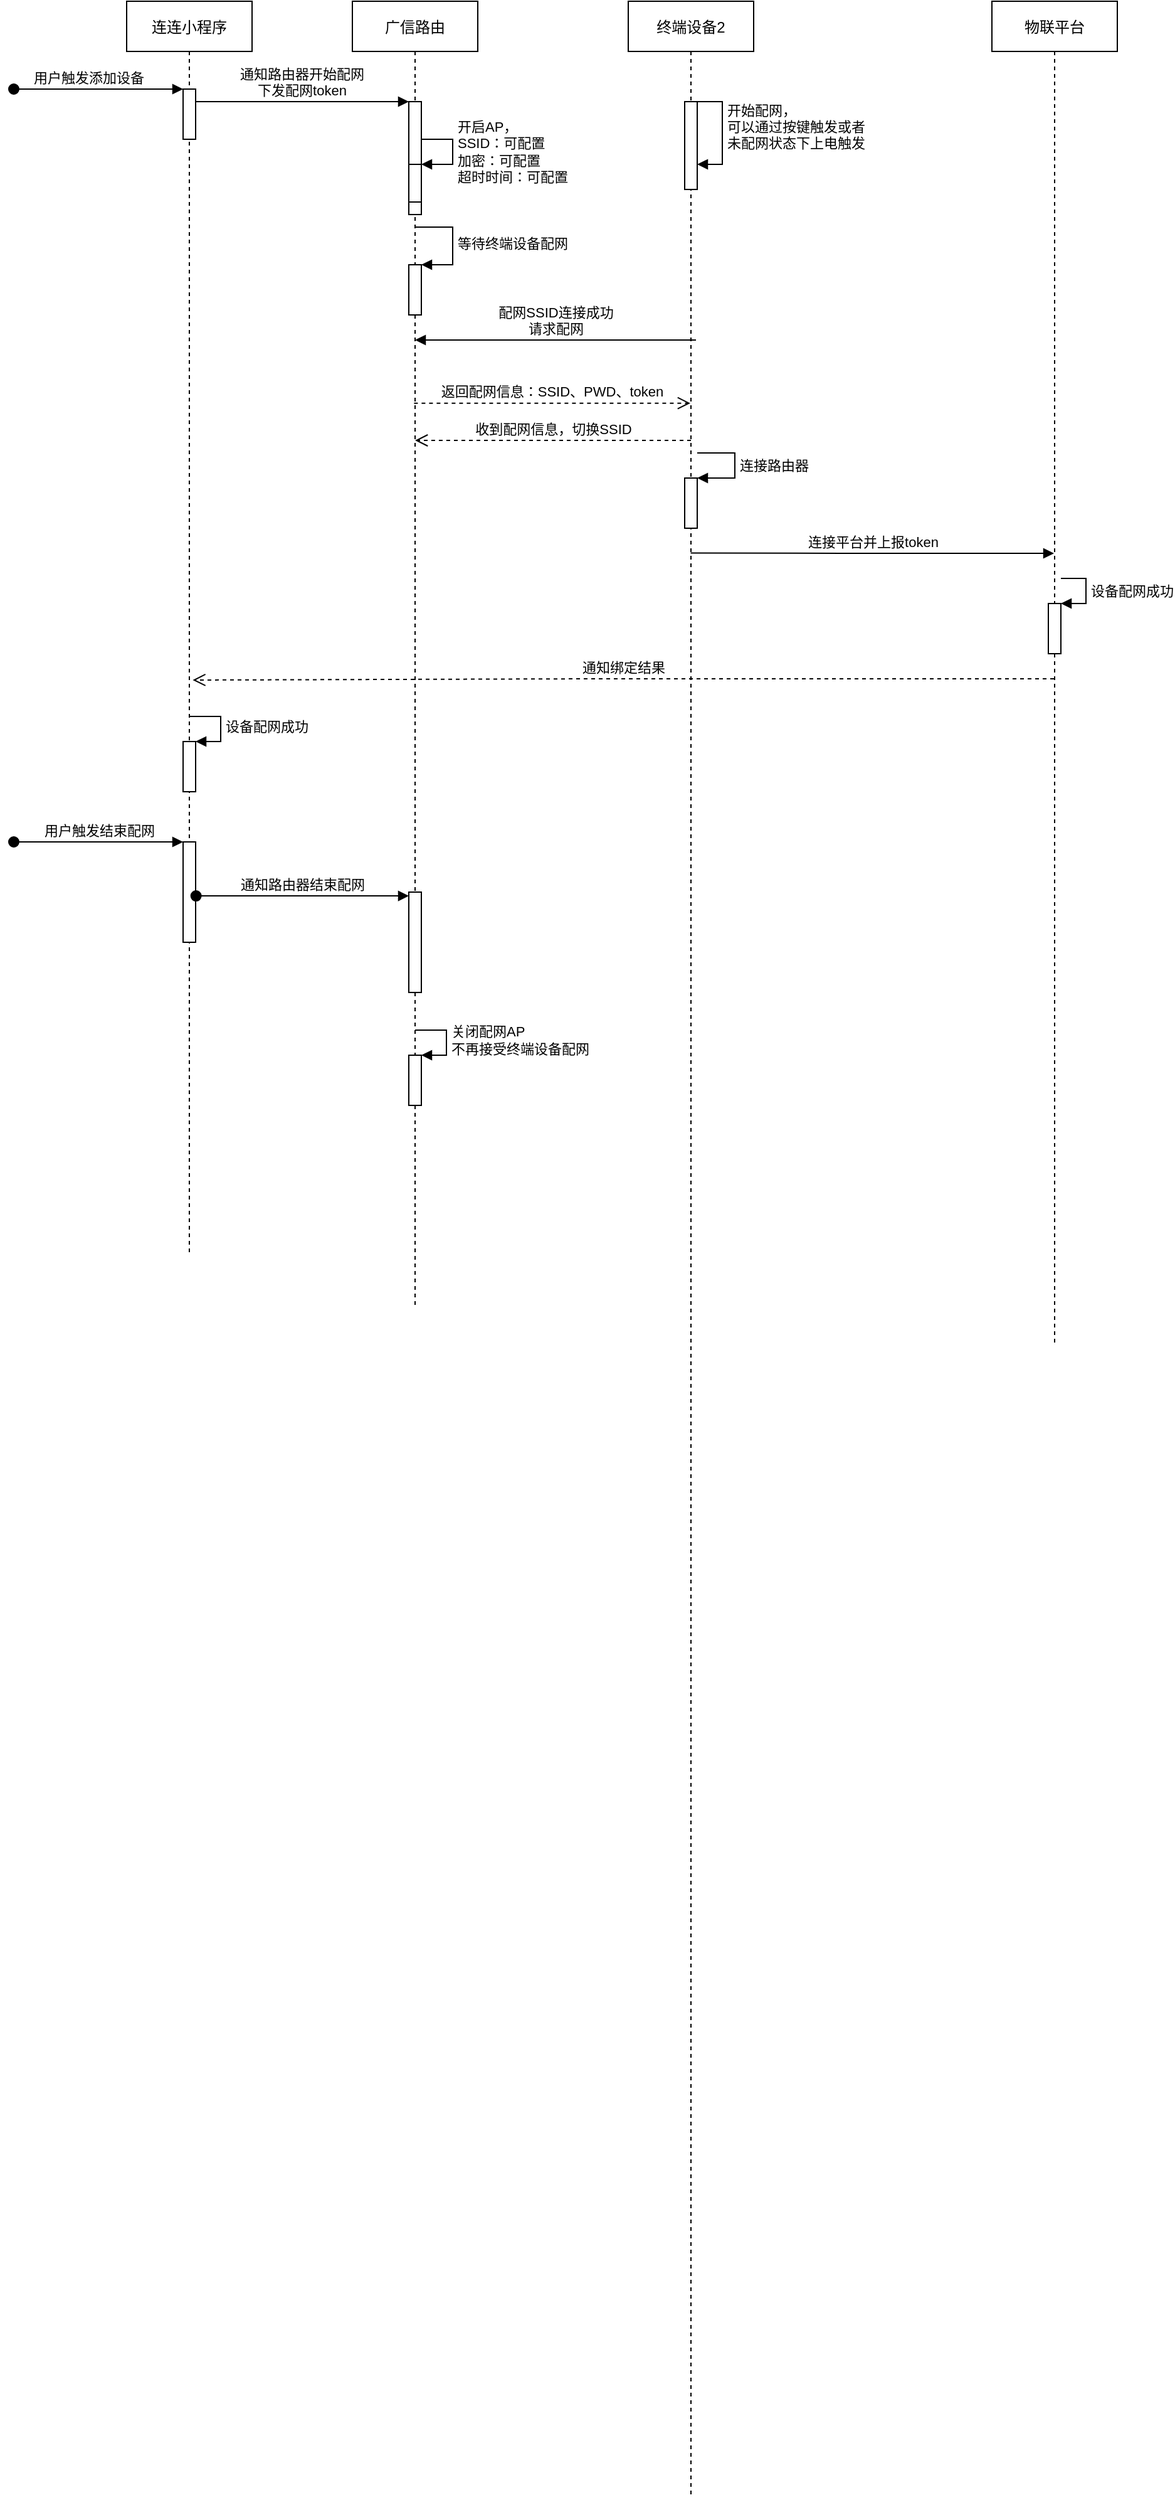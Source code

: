 <mxfile version="14.9.4" type="github">
  <diagram id="kgpKYQtTHZ0yAKxKKP6v" name="Page-1">
    <mxGraphModel dx="2272" dy="793" grid="1" gridSize="10" guides="1" tooltips="1" connect="1" arrows="1" fold="1" page="1" pageScale="1" pageWidth="850" pageHeight="1100" math="0" shadow="0">
      <root>
        <mxCell id="0" />
        <mxCell id="1" parent="0" />
        <mxCell id="3nuBFxr9cyL0pnOWT2aG-1" value="连连小程序" style="shape=umlLifeline;perimeter=lifelinePerimeter;container=1;collapsible=0;recursiveResize=0;rounded=0;shadow=0;strokeWidth=1;" parent="1" vertex="1">
          <mxGeometry x="-240" y="80" width="100" height="1000" as="geometry" />
        </mxCell>
        <mxCell id="3nuBFxr9cyL0pnOWT2aG-2" value="" style="points=[];perimeter=orthogonalPerimeter;rounded=0;shadow=0;strokeWidth=1;" parent="3nuBFxr9cyL0pnOWT2aG-1" vertex="1">
          <mxGeometry x="45" y="70" width="10" height="40" as="geometry" />
        </mxCell>
        <mxCell id="3nuBFxr9cyL0pnOWT2aG-3" value="用户触发添加设备" style="verticalAlign=bottom;startArrow=oval;endArrow=block;startSize=8;shadow=0;strokeWidth=1;" parent="3nuBFxr9cyL0pnOWT2aG-1" target="3nuBFxr9cyL0pnOWT2aG-2" edge="1">
          <mxGeometry x="-0.111" relative="1" as="geometry">
            <mxPoint x="-90" y="70" as="sourcePoint" />
            <mxPoint as="offset" />
          </mxGeometry>
        </mxCell>
        <mxCell id="zr9J4a6Wo-Lcwefs8PR9-26" value="" style="html=1;points=[];perimeter=orthogonalPerimeter;" vertex="1" parent="3nuBFxr9cyL0pnOWT2aG-1">
          <mxGeometry x="45" y="590" width="10" height="40" as="geometry" />
        </mxCell>
        <mxCell id="zr9J4a6Wo-Lcwefs8PR9-27" value="设备配网成功" style="edgeStyle=orthogonalEdgeStyle;html=1;align=left;spacingLeft=2;endArrow=block;rounded=0;entryX=1;entryY=0;" edge="1" target="zr9J4a6Wo-Lcwefs8PR9-26" parent="3nuBFxr9cyL0pnOWT2aG-1">
          <mxGeometry relative="1" as="geometry">
            <mxPoint x="50" y="570" as="sourcePoint" />
            <Array as="points">
              <mxPoint x="75" y="570" />
            </Array>
          </mxGeometry>
        </mxCell>
        <mxCell id="zr9J4a6Wo-Lcwefs8PR9-29" value="" style="html=1;points=[];perimeter=orthogonalPerimeter;" vertex="1" parent="3nuBFxr9cyL0pnOWT2aG-1">
          <mxGeometry x="45" y="670" width="10" height="80" as="geometry" />
        </mxCell>
        <mxCell id="zr9J4a6Wo-Lcwefs8PR9-30" value="用户触发结束配网" style="html=1;verticalAlign=bottom;startArrow=oval;endArrow=block;startSize=8;" edge="1" target="zr9J4a6Wo-Lcwefs8PR9-29" parent="3nuBFxr9cyL0pnOWT2aG-1">
          <mxGeometry relative="1" as="geometry">
            <mxPoint x="-90" y="670" as="sourcePoint" />
          </mxGeometry>
        </mxCell>
        <mxCell id="3nuBFxr9cyL0pnOWT2aG-5" value="广信路由" style="shape=umlLifeline;perimeter=lifelinePerimeter;container=1;collapsible=0;recursiveResize=0;rounded=0;shadow=0;strokeWidth=1;" parent="1" vertex="1">
          <mxGeometry x="-60" y="80" width="100" height="1040" as="geometry" />
        </mxCell>
        <mxCell id="3nuBFxr9cyL0pnOWT2aG-6" value="" style="points=[];perimeter=orthogonalPerimeter;rounded=0;shadow=0;strokeWidth=1;" parent="3nuBFxr9cyL0pnOWT2aG-5" vertex="1">
          <mxGeometry x="45" y="80" width="10" height="90" as="geometry" />
        </mxCell>
        <mxCell id="zr9J4a6Wo-Lcwefs8PR9-11" value="" style="html=1;points=[];perimeter=orthogonalPerimeter;" vertex="1" parent="3nuBFxr9cyL0pnOWT2aG-5">
          <mxGeometry x="45" y="130" width="10" height="30" as="geometry" />
        </mxCell>
        <mxCell id="zr9J4a6Wo-Lcwefs8PR9-12" value="开启AP，&lt;br&gt;SSID：可配置&lt;br&gt;加密：可配置&lt;br&gt;超时时间：可配置" style="edgeStyle=orthogonalEdgeStyle;html=1;align=left;spacingLeft=2;endArrow=block;rounded=0;entryX=1;entryY=0;" edge="1" target="zr9J4a6Wo-Lcwefs8PR9-11" parent="3nuBFxr9cyL0pnOWT2aG-5">
          <mxGeometry relative="1" as="geometry">
            <mxPoint x="55" y="110" as="sourcePoint" />
            <Array as="points">
              <mxPoint x="80" y="110" />
            </Array>
          </mxGeometry>
        </mxCell>
        <mxCell id="zr9J4a6Wo-Lcwefs8PR9-13" value="" style="html=1;points=[];perimeter=orthogonalPerimeter;" vertex="1" parent="3nuBFxr9cyL0pnOWT2aG-5">
          <mxGeometry x="45" y="210" width="10" height="40" as="geometry" />
        </mxCell>
        <mxCell id="zr9J4a6Wo-Lcwefs8PR9-14" value="等待终端设备配网" style="edgeStyle=orthogonalEdgeStyle;html=1;align=left;spacingLeft=2;endArrow=block;rounded=0;entryX=1;entryY=0;" edge="1" target="zr9J4a6Wo-Lcwefs8PR9-13" parent="3nuBFxr9cyL0pnOWT2aG-5">
          <mxGeometry relative="1" as="geometry">
            <mxPoint x="50" y="180" as="sourcePoint" />
            <Array as="points">
              <mxPoint x="80" y="180" />
              <mxPoint x="80" y="210" />
            </Array>
          </mxGeometry>
        </mxCell>
        <mxCell id="zr9J4a6Wo-Lcwefs8PR9-31" value="" style="html=1;points=[];perimeter=orthogonalPerimeter;" vertex="1" parent="3nuBFxr9cyL0pnOWT2aG-5">
          <mxGeometry x="45" y="710" width="10" height="80" as="geometry" />
        </mxCell>
        <mxCell id="zr9J4a6Wo-Lcwefs8PR9-33" value="" style="html=1;points=[];perimeter=orthogonalPerimeter;" vertex="1" parent="3nuBFxr9cyL0pnOWT2aG-5">
          <mxGeometry x="45" y="840" width="10" height="40" as="geometry" />
        </mxCell>
        <mxCell id="zr9J4a6Wo-Lcwefs8PR9-34" value="关闭配网AP&lt;br&gt;不再接受终端设备配网" style="edgeStyle=orthogonalEdgeStyle;html=1;align=left;spacingLeft=2;endArrow=block;rounded=0;entryX=1;entryY=0;" edge="1" target="zr9J4a6Wo-Lcwefs8PR9-33" parent="3nuBFxr9cyL0pnOWT2aG-5">
          <mxGeometry relative="1" as="geometry">
            <mxPoint x="50" y="820" as="sourcePoint" />
            <Array as="points">
              <mxPoint x="75" y="820" />
            </Array>
          </mxGeometry>
        </mxCell>
        <mxCell id="3nuBFxr9cyL0pnOWT2aG-8" value="通知路由器开始配网&#xa;下发配网token" style="verticalAlign=bottom;endArrow=block;entryX=0;entryY=0;shadow=0;strokeWidth=1;" parent="1" source="3nuBFxr9cyL0pnOWT2aG-2" target="3nuBFxr9cyL0pnOWT2aG-6" edge="1">
          <mxGeometry relative="1" as="geometry">
            <mxPoint x="275" y="160" as="sourcePoint" />
          </mxGeometry>
        </mxCell>
        <mxCell id="zr9J4a6Wo-Lcwefs8PR9-3" value="终端设备2" style="shape=umlLifeline;perimeter=lifelinePerimeter;container=1;collapsible=0;recursiveResize=0;rounded=0;shadow=0;strokeWidth=1;" vertex="1" parent="1">
          <mxGeometry x="160" y="80" width="100" height="1990" as="geometry" />
        </mxCell>
        <mxCell id="zr9J4a6Wo-Lcwefs8PR9-4" value="" style="points=[];perimeter=orthogonalPerimeter;rounded=0;shadow=0;strokeWidth=1;" vertex="1" parent="zr9J4a6Wo-Lcwefs8PR9-3">
          <mxGeometry x="45" y="80" width="10" height="70" as="geometry" />
        </mxCell>
        <mxCell id="zr9J4a6Wo-Lcwefs8PR9-10" value="开始配网，&lt;br&gt;可以通过按键触发或者&lt;br&gt;未配网状态下上电触发" style="edgeStyle=orthogonalEdgeStyle;html=1;align=left;spacingLeft=2;endArrow=block;rounded=0;" edge="1" target="zr9J4a6Wo-Lcwefs8PR9-4" parent="zr9J4a6Wo-Lcwefs8PR9-3">
          <mxGeometry relative="1" as="geometry">
            <mxPoint x="45" y="80" as="sourcePoint" />
            <Array as="points">
              <mxPoint x="75" y="80" />
              <mxPoint x="75" y="130" />
            </Array>
            <mxPoint x="50" y="100.0" as="targetPoint" />
          </mxGeometry>
        </mxCell>
        <mxCell id="zr9J4a6Wo-Lcwefs8PR9-20" value="" style="html=1;points=[];perimeter=orthogonalPerimeter;" vertex="1" parent="zr9J4a6Wo-Lcwefs8PR9-3">
          <mxGeometry x="45" y="380" width="10" height="40" as="geometry" />
        </mxCell>
        <mxCell id="zr9J4a6Wo-Lcwefs8PR9-21" value="连接路由器" style="edgeStyle=orthogonalEdgeStyle;html=1;align=left;spacingLeft=2;endArrow=block;rounded=0;entryX=1;entryY=0;" edge="1" target="zr9J4a6Wo-Lcwefs8PR9-20" parent="zr9J4a6Wo-Lcwefs8PR9-3">
          <mxGeometry relative="1" as="geometry">
            <mxPoint x="55" y="360" as="sourcePoint" />
            <Array as="points">
              <mxPoint x="85" y="360" />
            </Array>
          </mxGeometry>
        </mxCell>
        <mxCell id="zr9J4a6Wo-Lcwefs8PR9-5" value="物联平台" style="shape=umlLifeline;perimeter=lifelinePerimeter;container=1;collapsible=0;recursiveResize=0;rounded=0;shadow=0;strokeWidth=1;" vertex="1" parent="1">
          <mxGeometry x="450" y="80" width="100" height="1070" as="geometry" />
        </mxCell>
        <mxCell id="zr9J4a6Wo-Lcwefs8PR9-23" value="" style="html=1;points=[];perimeter=orthogonalPerimeter;" vertex="1" parent="zr9J4a6Wo-Lcwefs8PR9-5">
          <mxGeometry x="45" y="480" width="10" height="40" as="geometry" />
        </mxCell>
        <mxCell id="zr9J4a6Wo-Lcwefs8PR9-24" value="设备配网成功" style="edgeStyle=orthogonalEdgeStyle;html=1;align=left;spacingLeft=2;endArrow=block;rounded=0;entryX=1;entryY=0;" edge="1" target="zr9J4a6Wo-Lcwefs8PR9-23" parent="zr9J4a6Wo-Lcwefs8PR9-5">
          <mxGeometry relative="1" as="geometry">
            <mxPoint x="55" y="460" as="sourcePoint" />
            <Array as="points">
              <mxPoint x="75" y="460" />
            </Array>
          </mxGeometry>
        </mxCell>
        <mxCell id="zr9J4a6Wo-Lcwefs8PR9-17" value="收到配网信息，切换SSID" style="html=1;verticalAlign=bottom;endArrow=open;dashed=1;endSize=8;" edge="1" parent="1" source="zr9J4a6Wo-Lcwefs8PR9-3" target="3nuBFxr9cyL0pnOWT2aG-5">
          <mxGeometry relative="1" as="geometry">
            <mxPoint x="210" y="480" as="sourcePoint" />
            <mxPoint x="130" y="480" as="targetPoint" />
            <Array as="points">
              <mxPoint x="210" y="430" />
              <mxPoint x="10" y="430" />
            </Array>
          </mxGeometry>
        </mxCell>
        <mxCell id="zr9J4a6Wo-Lcwefs8PR9-18" value="配网SSID连接成功&lt;br&gt;请求配网" style="html=1;verticalAlign=bottom;endArrow=block;entryX=0.477;entryY=0.228;entryDx=0;entryDy=0;entryPerimeter=0;" edge="1" parent="1">
          <mxGeometry width="80" relative="1" as="geometry">
            <mxPoint x="214" y="350" as="sourcePoint" />
            <mxPoint x="-10.0" y="350.0" as="targetPoint" />
            <Array as="points" />
          </mxGeometry>
        </mxCell>
        <mxCell id="zr9J4a6Wo-Lcwefs8PR9-28" value="返回配网信息：SSID、PWD、token" style="html=1;verticalAlign=bottom;endArrow=open;dashed=1;endSize=8;exitX=0.492;exitY=0.308;exitDx=0;exitDy=0;exitPerimeter=0;" edge="1" parent="1" source="3nuBFxr9cyL0pnOWT2aG-5" target="zr9J4a6Wo-Lcwefs8PR9-3">
          <mxGeometry relative="1" as="geometry">
            <mxPoint x="130" y="400" as="sourcePoint" />
            <mxPoint x="50" y="400" as="targetPoint" />
          </mxGeometry>
        </mxCell>
        <mxCell id="zr9J4a6Wo-Lcwefs8PR9-22" value="连接平台并上报token" style="html=1;verticalAlign=bottom;endArrow=block;exitX=0.498;exitY=0.221;exitDx=0;exitDy=0;exitPerimeter=0;" edge="1" parent="1" source="zr9J4a6Wo-Lcwefs8PR9-3" target="zr9J4a6Wo-Lcwefs8PR9-5">
          <mxGeometry width="80" relative="1" as="geometry">
            <mxPoint x="210" y="640" as="sourcePoint" />
            <mxPoint x="290" y="640" as="targetPoint" />
            <Array as="points">
              <mxPoint x="340" y="520" />
            </Array>
          </mxGeometry>
        </mxCell>
        <mxCell id="zr9J4a6Wo-Lcwefs8PR9-25" value="通知绑定结果" style="html=1;verticalAlign=bottom;endArrow=open;dashed=1;endSize=8;entryX=0.527;entryY=0.541;entryDx=0;entryDy=0;entryPerimeter=0;" edge="1" parent="1" source="zr9J4a6Wo-Lcwefs8PR9-5" target="3nuBFxr9cyL0pnOWT2aG-1">
          <mxGeometry relative="1" as="geometry">
            <mxPoint x="-100" y="750" as="sourcePoint" />
            <mxPoint x="-180" y="750" as="targetPoint" />
            <Array as="points">
              <mxPoint x="130" y="620" />
            </Array>
          </mxGeometry>
        </mxCell>
        <mxCell id="zr9J4a6Wo-Lcwefs8PR9-32" value="通知路由器结束配网" style="html=1;verticalAlign=bottom;startArrow=oval;endArrow=block;startSize=8;exitX=1.033;exitY=0.538;exitDx=0;exitDy=0;exitPerimeter=0;" edge="1" target="zr9J4a6Wo-Lcwefs8PR9-31" parent="1" source="zr9J4a6Wo-Lcwefs8PR9-29">
          <mxGeometry relative="1" as="geometry">
            <mxPoint x="-75" y="790" as="sourcePoint" />
          </mxGeometry>
        </mxCell>
      </root>
    </mxGraphModel>
  </diagram>
</mxfile>
